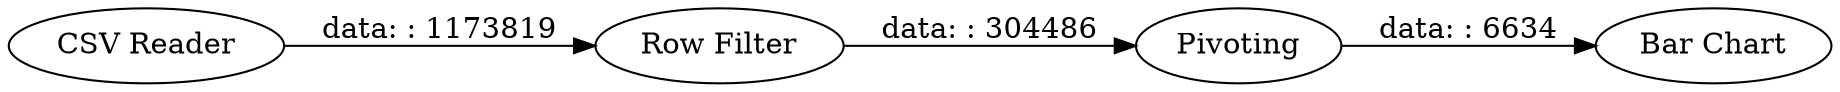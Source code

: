 digraph {
	"7771505917030594042_2" [label="Row Filter"]
	"7771505917030594042_15" [label="Bar Chart"]
	"7771505917030594042_1" [label="CSV Reader"]
	"7771505917030594042_3" [label=Pivoting]
	"7771505917030594042_1" -> "7771505917030594042_2" [label="data: : 1173819"]
	"7771505917030594042_3" -> "7771505917030594042_15" [label="data: : 6634"]
	"7771505917030594042_2" -> "7771505917030594042_3" [label="data: : 304486"]
	rankdir=LR
}
